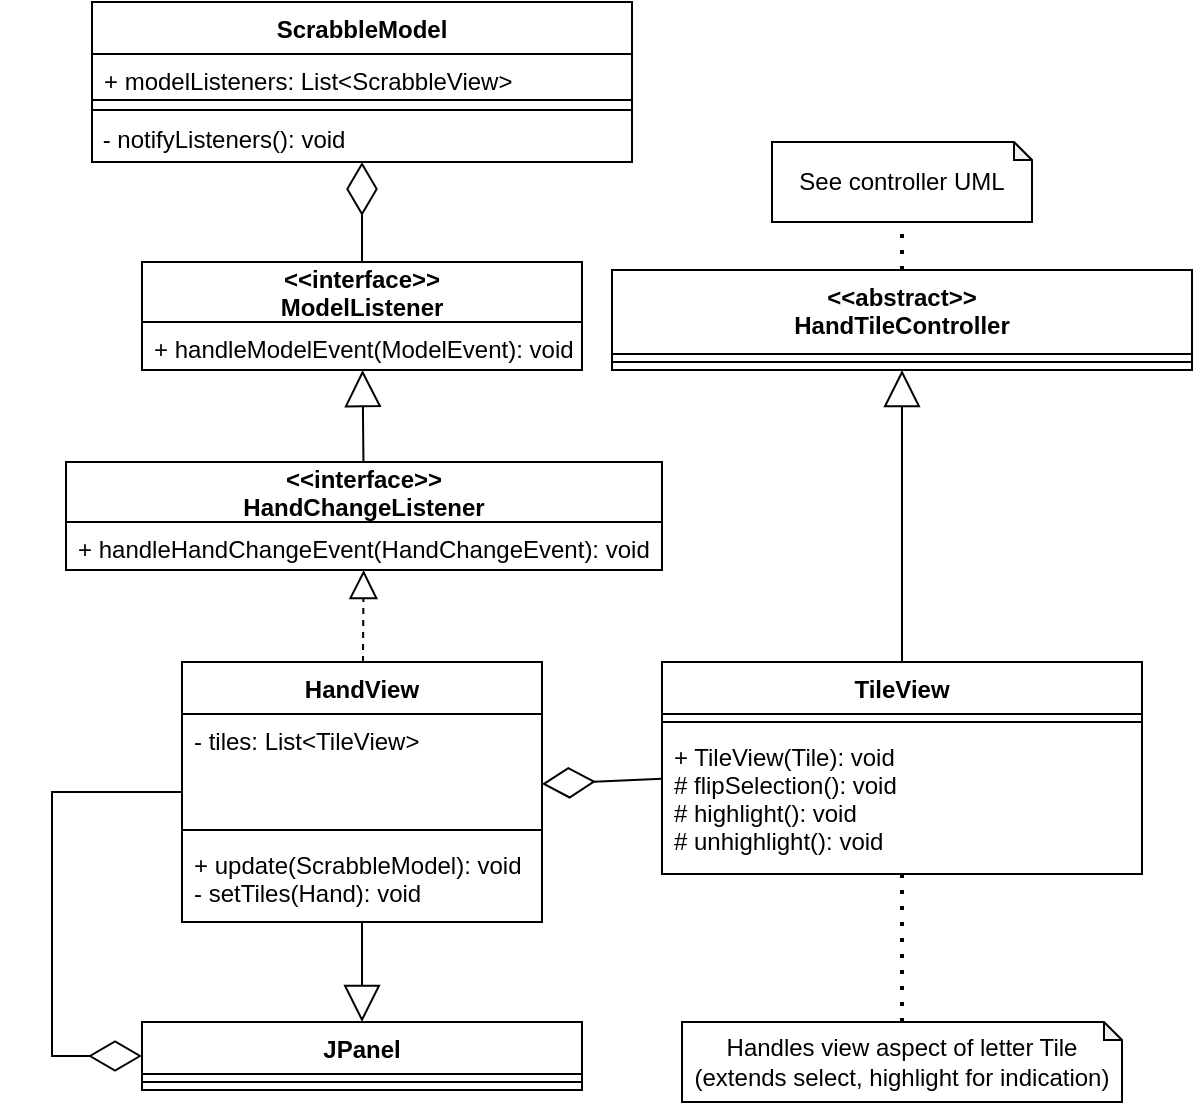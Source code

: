 <mxfile version="15.5.4" type="embed" pages="2"><diagram id="imdrc2UIk3vCbtPCmj0C" name="HandView"><mxGraphModel dx="872" dy="295" grid="1" gridSize="10" guides="1" tooltips="1" connect="1" arrows="1" fold="1" page="1" pageScale="1" pageWidth="850" pageHeight="1100" math="0" shadow="0"><root><mxCell id="0"/><mxCell id="1" parent="0"/><mxCell id="6" value="HandView" style="swimlane;fontStyle=1;align=center;verticalAlign=top;childLayout=stackLayout;horizontal=1;startSize=26;horizontalStack=0;resizeParent=1;resizeParentMax=0;resizeLast=0;collapsible=1;marginBottom=0;" parent="1" vertex="1"><mxGeometry x="335" y="510" width="180" height="130" as="geometry"/></mxCell><mxCell id="10" value="- tiles: List&lt;TileView&gt;&#10;" style="text;strokeColor=none;fillColor=none;align=left;verticalAlign=top;spacingLeft=4;spacingRight=4;overflow=hidden;rotatable=0;points=[[0,0.5],[1,0.5]];portConstraint=eastwest;" parent="6" vertex="1"><mxGeometry y="26" width="180" height="54" as="geometry"/></mxCell><mxCell id="8" value="" style="line;strokeWidth=1;fillColor=none;align=left;verticalAlign=middle;spacingTop=-1;spacingLeft=3;spacingRight=3;rotatable=0;labelPosition=right;points=[];portConstraint=eastwest;" parent="6" vertex="1"><mxGeometry y="80" width="180" height="8" as="geometry"/></mxCell><mxCell id="9" value="+ update(ScrabbleModel): void&#10;- setTiles(Hand): void" style="text;strokeColor=none;fillColor=none;align=left;verticalAlign=top;spacingLeft=4;spacingRight=4;overflow=hidden;rotatable=0;points=[[0,0.5],[1,0.5]];portConstraint=eastwest;" parent="6" vertex="1"><mxGeometry y="88" width="180" height="42" as="geometry"/></mxCell><mxCell id="15" value="&lt;&lt;interface&gt;&gt;&#10;ModelListener" style="swimlane;fontStyle=1;childLayout=stackLayout;horizontal=1;startSize=30;fillColor=none;horizontalStack=0;resizeParent=1;resizeParentMax=0;resizeLast=0;collapsible=1;marginBottom=0;" parent="1" vertex="1"><mxGeometry x="315" y="310" width="220" height="54" as="geometry"/></mxCell><mxCell id="17" value="+ handleModelEvent(ModelEvent): void" style="text;strokeColor=none;fillColor=none;align=left;verticalAlign=top;spacingLeft=4;spacingRight=4;overflow=hidden;rotatable=0;points=[[0,0.5],[1,0.5]];portConstraint=eastwest;fontStyle=0" parent="15" vertex="1"><mxGeometry y="30" width="220" height="24" as="geometry"/></mxCell><mxCell id="21" value="ScrabbleModel" style="swimlane;fontStyle=1;align=center;verticalAlign=top;childLayout=stackLayout;horizontal=1;startSize=26;horizontalStack=0;resizeParent=1;resizeParentMax=0;resizeLast=0;collapsible=1;marginBottom=0;" parent="1" vertex="1"><mxGeometry x="290" y="180" width="270" height="80" as="geometry"/></mxCell><mxCell id="23" value="+ modelListeners: List&lt;ScrabbleView&gt;" style="text;strokeColor=none;fillColor=none;align=left;verticalAlign=top;spacingLeft=4;spacingRight=4;overflow=hidden;rotatable=0;points=[[0,0.5],[1,0.5]];portConstraint=eastwest;" parent="21" vertex="1"><mxGeometry y="26" width="270" height="22" as="geometry"/></mxCell><mxCell id="22" value="" style="line;strokeWidth=1;fillColor=none;align=left;verticalAlign=middle;spacingTop=-1;spacingLeft=3;spacingRight=3;rotatable=0;labelPosition=right;points=[];portConstraint=eastwest;" parent="21" vertex="1"><mxGeometry y="48" width="270" height="2" as="geometry"/></mxCell><mxCell id="24" value="" style="line;strokeWidth=1;fillColor=none;align=left;verticalAlign=middle;spacingTop=-1;spacingLeft=3;spacingRight=3;rotatable=0;labelPosition=right;points=[];portConstraint=eastwest;" parent="21" vertex="1"><mxGeometry y="50" width="270" height="8" as="geometry"/></mxCell><mxCell id="25" value="&lt;span&gt;&amp;nbsp;-&amp;nbsp;&lt;/span&gt;notifyListeners&lt;span&gt;(): void&lt;br&gt;&lt;/span&gt;" style="text;html=1;strokeColor=none;fillColor=none;align=left;verticalAlign=middle;whiteSpace=wrap;rounded=0;" parent="21" vertex="1"><mxGeometry y="58" width="270" height="22" as="geometry"/></mxCell><mxCell id="26" value="" style="endArrow=diamondThin;endFill=0;endSize=24;html=1;rounded=0;" parent="1" source="15" target="21" edge="1"><mxGeometry width="160" relative="1" as="geometry"><mxPoint x="160" y="140" as="sourcePoint"/><mxPoint x="320" y="140" as="targetPoint"/></mxGeometry></mxCell><mxCell id="27" value="TileView" style="swimlane;fontStyle=1;align=center;verticalAlign=top;childLayout=stackLayout;horizontal=1;startSize=26;horizontalStack=0;resizeParent=1;resizeParentMax=0;resizeLast=0;collapsible=1;marginBottom=0;" parent="1" vertex="1"><mxGeometry x="575" y="510" width="240" height="106" as="geometry"/></mxCell><mxCell id="29" value="" style="line;strokeWidth=1;fillColor=none;align=left;verticalAlign=middle;spacingTop=-1;spacingLeft=3;spacingRight=3;rotatable=0;labelPosition=right;points=[];portConstraint=eastwest;" parent="27" vertex="1"><mxGeometry y="26" width="240" height="8" as="geometry"/></mxCell><mxCell id="48" value="+ TileView(Tile): void&#10;# flipSelection(): void&#10;# highlight(): void&#10;# unhighlight(): void" style="text;strokeColor=none;fillColor=none;align=left;verticalAlign=top;spacingLeft=4;spacingRight=4;overflow=hidden;rotatable=0;points=[[0,0.5],[1,0.5]];portConstraint=eastwest;spacingBottom=-1;" parent="27" vertex="1"><mxGeometry y="34" width="240" height="72" as="geometry"/></mxCell><mxCell id="41" value="" style="endArrow=block;endSize=16;endFill=0;html=1;rounded=0;" parent="1" source="27" target="gvYKq0j118C98wlQxHkf-58" edge="1"><mxGeometry width="160" relative="1" as="geometry"><mxPoint x="415" y="134" as="sourcePoint"/><mxPoint x="705" y="98" as="targetPoint"/></mxGeometry></mxCell><mxCell id="43" value="" style="endArrow=diamondThin;endFill=0;endSize=24;html=1;rounded=0;" parent="1" source="27" target="6" edge="1"><mxGeometry width="160" relative="1" as="geometry"><mxPoint x="340" y="149.52" as="sourcePoint"/><mxPoint x="290" y="150.92" as="targetPoint"/></mxGeometry></mxCell><mxCell id="44" value="" style="endArrow=block;dashed=1;endFill=0;endSize=12;html=1;rounded=0;" parent="1" source="6" target="86ChZG9F9VQaobxcDGxL-67" edge="1"><mxGeometry width="160" relative="1" as="geometry"><mxPoint x="400" y="250" as="sourcePoint"/><mxPoint x="420" y="430" as="targetPoint"/></mxGeometry></mxCell><mxCell id="gvYKq0j118C98wlQxHkf-58" value="&lt;&lt;abstract&gt;&gt;&#10;HandTileController" style="swimlane;fontStyle=1;align=center;verticalAlign=top;childLayout=stackLayout;horizontal=1;startSize=42;horizontalStack=0;resizeParent=1;resizeParentMax=0;resizeLast=0;collapsible=1;marginBottom=0;" parent="1" vertex="1"><mxGeometry x="550" y="314" width="290" height="50" as="geometry"/></mxCell><mxCell id="gvYKq0j118C98wlQxHkf-60" value="" style="line;strokeWidth=1;fillColor=none;align=left;verticalAlign=middle;spacingTop=-1;spacingLeft=3;spacingRight=3;rotatable=0;labelPosition=right;points=[];portConstraint=eastwest;" parent="gvYKq0j118C98wlQxHkf-58" vertex="1"><mxGeometry y="42" width="290" height="8" as="geometry"/></mxCell><mxCell id="62" value="" style="endArrow=none;dashed=1;html=1;dashPattern=1 3;strokeWidth=2;rounded=0;" parent="1" source="gvYKq0j118C98wlQxHkf-58" target="64" edge="1"><mxGeometry width="50" height="50" relative="1" as="geometry"><mxPoint x="415" y="254" as="sourcePoint"/><mxPoint x="689.673" y="284" as="targetPoint"/></mxGeometry></mxCell><mxCell id="64" value="See controller UML" style="shape=note;whiteSpace=wrap;html=1;backgroundOutline=1;darkOpacity=0.05;size=9;" parent="1" vertex="1"><mxGeometry x="630" y="250" width="130" height="40" as="geometry"/></mxCell><mxCell id="65" value="Handles view aspect of letter Tile (extends select, highlight for indication)" style="shape=note;whiteSpace=wrap;html=1;backgroundOutline=1;darkOpacity=0.05;size=9;" parent="1" vertex="1"><mxGeometry x="585" y="690" width="220" height="40" as="geometry"/></mxCell><mxCell id="67" value="" style="endArrow=none;dashed=1;html=1;dashPattern=1 3;strokeWidth=2;rounded=0;" parent="1" source="65" target="27" edge="1"><mxGeometry width="50" height="50" relative="1" as="geometry"><mxPoint x="415" y="354" as="sourcePoint"/><mxPoint x="465" y="304" as="targetPoint"/></mxGeometry></mxCell><mxCell id="86ChZG9F9VQaobxcDGxL-67" value="&lt;&lt;interface&gt;&gt;&#10;HandChangeListener" style="swimlane;fontStyle=1;childLayout=stackLayout;horizontal=1;startSize=30;fillColor=none;horizontalStack=0;resizeParent=1;resizeParentMax=0;resizeLast=0;collapsible=1;marginBottom=0;" parent="1" vertex="1"><mxGeometry x="277" y="410" width="298" height="54" as="geometry"/></mxCell><mxCell id="86ChZG9F9VQaobxcDGxL-68" value="+ handleHandChangeEvent(HandChangeEvent): void" style="text;strokeColor=none;fillColor=none;align=left;verticalAlign=top;spacingLeft=4;spacingRight=4;overflow=hidden;rotatable=0;points=[[0,0.5],[1,0.5]];portConstraint=eastwest;fontStyle=0" parent="86ChZG9F9VQaobxcDGxL-67" vertex="1"><mxGeometry y="30" width="298" height="24" as="geometry"/></mxCell><mxCell id="86ChZG9F9VQaobxcDGxL-69" value="" style="endArrow=block;endSize=16;endFill=0;html=1;rounded=0;" parent="1" source="86ChZG9F9VQaobxcDGxL-67" target="15" edge="1"><mxGeometry width="160" relative="1" as="geometry"><mxPoint x="705" y="490" as="sourcePoint"/><mxPoint x="705" y="374" as="targetPoint"/></mxGeometry></mxCell><mxCell id="ZHR1I3pd5ZIeeANlfA-7-67" value="JPanel" style="swimlane;fontStyle=1;align=center;verticalAlign=top;childLayout=stackLayout;horizontal=1;startSize=26;horizontalStack=0;resizeParent=1;resizeParentMax=0;resizeLast=0;collapsible=1;marginBottom=0;" vertex="1" parent="1"><mxGeometry x="315" y="690" width="220" height="34" as="geometry"/></mxCell><mxCell id="ZHR1I3pd5ZIeeANlfA-7-68" value="" style="line;strokeWidth=1;fillColor=none;align=left;verticalAlign=middle;spacingTop=-1;spacingLeft=3;spacingRight=3;rotatable=0;labelPosition=right;points=[];portConstraint=eastwest;" vertex="1" parent="ZHR1I3pd5ZIeeANlfA-7-67"><mxGeometry y="26" width="220" height="8" as="geometry"/></mxCell><mxCell id="ZHR1I3pd5ZIeeANlfA-7-70" value="" style="endArrow=block;endSize=16;endFill=0;html=1;rounded=0;" edge="1" parent="1" source="6" target="ZHR1I3pd5ZIeeANlfA-7-67"><mxGeometry width="160" relative="1" as="geometry"><mxPoint x="705" y="520" as="sourcePoint"/><mxPoint x="705" y="374" as="targetPoint"/></mxGeometry></mxCell><mxCell id="ZHR1I3pd5ZIeeANlfA-7-71" value="" style="endArrow=diamondThin;endFill=0;endSize=24;html=1;rounded=0;" edge="1" parent="1" source="6" target="ZHR1I3pd5ZIeeANlfA-7-67"><mxGeometry width="160" relative="1" as="geometry"><mxPoint x="585" y="573.889" as="sourcePoint"/><mxPoint x="270" y="670" as="targetPoint"/><Array as="points"><mxPoint x="270" y="575"/><mxPoint x="270" y="707"/></Array></mxGeometry></mxCell></root></mxGraphModel></diagram><diagram id="0tuj-iBOiGT-VxvOUSF6" name="HandController"><mxGraphModel dx="872" dy="295" grid="1" gridSize="10" guides="1" tooltips="1" connect="1" arrows="1" fold="1" page="1" pageScale="1" pageWidth="850" pageHeight="1100" math="0" shadow="0"><root><mxCell id="3sHDBAHJe_VRRzwY2jtt-0"/><mxCell id="3sHDBAHJe_VRRzwY2jtt-1" parent="3sHDBAHJe_VRRzwY2jtt-0"/><mxCell id="3sHDBAHJe_VRRzwY2jtt-2" value="&lt;&lt;abstract&gt;&gt;&#10;HandTileController" style="swimlane;fontStyle=1;align=center;verticalAlign=top;childLayout=stackLayout;horizontal=1;startSize=36;horizontalStack=0;resizeParent=1;resizeParentMax=0;resizeLast=0;collapsible=1;marginBottom=0;" parent="3sHDBAHJe_VRRzwY2jtt-1" vertex="1"><mxGeometry x="100" y="274" width="290" height="160" as="geometry"/></mxCell><mxCell id="3sHDBAHJe_VRRzwY2jtt-3" value="- controllerListeners: SCrontollerListener&#10;- tile: Tile" style="text;strokeColor=none;fillColor=none;align=left;verticalAlign=top;spacingLeft=4;spacingRight=4;overflow=hidden;rotatable=0;points=[[0,0.5],[1,0.5]];portConstraint=eastwest;" parent="3sHDBAHJe_VRRzwY2jtt-2" vertex="1"><mxGeometry y="36" width="290" height="34" as="geometry"/></mxCell><mxCell id="3sHDBAHJe_VRRzwY2jtt-4" value="" style="line;strokeWidth=1;fillColor=none;align=left;verticalAlign=middle;spacingTop=-1;spacingLeft=3;spacingRight=3;rotatable=0;labelPosition=right;points=[];portConstraint=eastwest;" parent="3sHDBAHJe_VRRzwY2jtt-2" vertex="1"><mxGeometry y="70" width="290" height="8" as="geometry"/></mxCell><mxCell id="3sHDBAHJe_VRRzwY2jtt-5" value="+ HandController(Letter): void&#10;+ addControllerListener(SControllerListener): void&#10;# flipSelection(): void&#10;# highlight(): void&#10;# unhighlight(): void" style="text;strokeColor=none;fillColor=none;align=left;verticalAlign=top;spacingLeft=4;spacingRight=4;overflow=hidden;rotatable=0;points=[[0,0.5],[1,0.5]];portConstraint=eastwest;" parent="3sHDBAHJe_VRRzwY2jtt-2" vertex="1"><mxGeometry y="78" width="290" height="82" as="geometry"/></mxCell><mxCell id="3sHDBAHJe_VRRzwY2jtt-6" value="&lt;&lt;abstract&gt;&gt;&#10;MouseAdapter" style="swimlane;fontStyle=1;childLayout=stackLayout;horizontal=1;startSize=30;fillColor=none;horizontalStack=0;resizeParent=1;resizeParentMax=0;resizeLast=0;collapsible=1;marginBottom=0;" parent="3sHDBAHJe_VRRzwY2jtt-1" vertex="1"><mxGeometry x="560" y="60" width="180" height="80" as="geometry"/></mxCell><mxCell id="3sHDBAHJe_VRRzwY2jtt-7" value="+ mouseClicked(MouseEvent)&#10;+ mouseExited(MouseEvent)&#10;+ mouseEntered(MouseEvent)" style="text;strokeColor=none;fillColor=none;align=left;verticalAlign=top;spacingLeft=4;spacingRight=4;overflow=hidden;rotatable=0;points=[[0,0.5],[1,0.5]];portConstraint=eastwest;fontStyle=0" parent="3sHDBAHJe_VRRzwY2jtt-6" vertex="1"><mxGeometry y="30" width="180" height="50" as="geometry"/></mxCell><mxCell id="3sHDBAHJe_VRRzwY2jtt-9" value="&lt;&lt;interface&gt;&gt;&#10;SController" style="swimlane;fontStyle=1;childLayout=stackLayout;horizontal=1;startSize=30;fillColor=none;horizontalStack=0;resizeParent=1;resizeParentMax=0;resizeLast=0;collapsible=1;marginBottom=0;" parent="3sHDBAHJe_VRRzwY2jtt-1" vertex="1"><mxGeometry x="510" y="334" width="290" height="70" as="geometry"/></mxCell><mxCell id="3sHDBAHJe_VRRzwY2jtt-10" value="+ addControllerListener(SControllerListener): void&#10;+ notifyControllerListeners(): void" style="text;strokeColor=none;fillColor=none;align=left;verticalAlign=top;spacingLeft=4;spacingRight=4;overflow=hidden;rotatable=0;points=[[0,0.5],[1,0.5]];portConstraint=eastwest;fontStyle=0" parent="3sHDBAHJe_VRRzwY2jtt-9" vertex="1"><mxGeometry y="30" width="290" height="40" as="geometry"/></mxCell><mxCell id="3sHDBAHJe_VRRzwY2jtt-11" value="" style="endArrow=block;dashed=1;endFill=0;endSize=12;html=1;rounded=0;" parent="3sHDBAHJe_VRRzwY2jtt-1" source="3sHDBAHJe_VRRzwY2jtt-2" target="3sHDBAHJe_VRRzwY2jtt-9" edge="1"><mxGeometry width="160" relative="1" as="geometry"><mxPoint x="400" y="299.565" as="sourcePoint"/><mxPoint x="245" y="230" as="targetPoint"/></mxGeometry></mxCell><mxCell id="3sHDBAHJe_VRRzwY2jtt-12" value="Flip selection notifiescontrol listeners;" style="shape=note;whiteSpace=wrap;html=1;backgroundOutline=1;darkOpacity=0.05;size=14;" parent="3sHDBAHJe_VRRzwY2jtt-1" vertex="1"><mxGeometry x="490" y="480" width="230" height="50" as="geometry"/></mxCell><mxCell id="3sHDBAHJe_VRRzwY2jtt-13" value="" style="endArrow=none;dashed=1;html=1;dashPattern=1 3;strokeWidth=2;rounded=0;" parent="3sHDBAHJe_VRRzwY2jtt-1" source="3sHDBAHJe_VRRzwY2jtt-12" target="3sHDBAHJe_VRRzwY2jtt-2" edge="1"><mxGeometry width="50" height="50" relative="1" as="geometry"><mxPoint x="685" y="290" as="sourcePoint"/><mxPoint x="685" y="270" as="targetPoint"/></mxGeometry></mxCell><mxCell id="fIHrrHM93_3xflL22wo_-0" value="MouseHandler" style="swimlane;fontStyle=1;align=center;verticalAlign=top;childLayout=stackLayout;horizontal=1;startSize=26;horizontalStack=0;resizeParent=1;resizeParentMax=0;resizeLast=0;collapsible=1;marginBottom=0;" parent="3sHDBAHJe_VRRzwY2jtt-1" vertex="1"><mxGeometry x="540" y="190" width="220" height="96" as="geometry"/></mxCell><mxCell id="fIHrrHM93_3xflL22wo_-2" value="" style="line;strokeWidth=1;fillColor=none;align=left;verticalAlign=middle;spacingTop=-1;spacingLeft=3;spacingRight=3;rotatable=0;labelPosition=right;points=[];portConstraint=eastwest;" parent="fIHrrHM93_3xflL22wo_-0" vertex="1"><mxGeometry y="26" width="220" height="8" as="geometry"/></mxCell><mxCell id="fIHrrHM93_3xflL22wo_-3" value="+ MouseHandler(): void&#10;+ mouseClicked(MouseEvent): void&#10;+ mouseExited(MouseEvent): void&#10;+ mouseEntered(MouseEvent): void&#10;" style="text;strokeColor=none;fillColor=none;align=left;verticalAlign=top;spacingLeft=4;spacingRight=4;overflow=hidden;rotatable=0;points=[[0,0.5],[1,0.5]];portConstraint=eastwest;" parent="fIHrrHM93_3xflL22wo_-0" vertex="1"><mxGeometry y="34" width="220" height="62" as="geometry"/></mxCell><mxCell id="fIHrrHM93_3xflL22wo_-4" value="JPanel" style="swimlane;fontStyle=1;align=center;verticalAlign=top;childLayout=stackLayout;horizontal=1;startSize=26;horizontalStack=0;resizeParent=1;resizeParentMax=0;resizeLast=0;collapsible=1;marginBottom=0;" parent="3sHDBAHJe_VRRzwY2jtt-1" vertex="1"><mxGeometry x="135" y="120" width="220" height="60" as="geometry"/></mxCell><mxCell id="fIHrrHM93_3xflL22wo_-6" value="" style="line;strokeWidth=1;fillColor=none;align=left;verticalAlign=middle;spacingTop=-1;spacingLeft=3;spacingRight=3;rotatable=0;labelPosition=right;points=[];portConstraint=eastwest;" parent="fIHrrHM93_3xflL22wo_-4" vertex="1"><mxGeometry y="26" width="220" height="8" as="geometry"/></mxCell><mxCell id="fIHrrHM93_3xflL22wo_-8" value="+ addMouseListener(): void" style="text;strokeColor=none;fillColor=none;align=left;verticalAlign=top;spacingLeft=4;spacingRight=4;overflow=hidden;rotatable=0;points=[[0,0.5],[1,0.5]];portConstraint=eastwest;" parent="fIHrrHM93_3xflL22wo_-4" vertex="1"><mxGeometry y="34" width="220" height="26" as="geometry"/></mxCell><mxCell id="fIHrrHM93_3xflL22wo_-10" value="" style="endArrow=open;startArrow=circlePlus;endFill=0;startFill=0;endSize=8;html=1;rounded=0;" parent="3sHDBAHJe_VRRzwY2jtt-1" source="3sHDBAHJe_VRRzwY2jtt-2" target="fIHrrHM93_3xflL22wo_-0" edge="1"><mxGeometry width="160" relative="1" as="geometry"><mxPoint x="370" y="310" as="sourcePoint"/><mxPoint x="490" y="180" as="targetPoint"/></mxGeometry></mxCell><mxCell id="fIHrrHM93_3xflL22wo_-11" value="" style="endArrow=block;endSize=16;endFill=0;html=1;rounded=0;" parent="3sHDBAHJe_VRRzwY2jtt-1" source="3sHDBAHJe_VRRzwY2jtt-2" target="fIHrrHM93_3xflL22wo_-4" edge="1"><mxGeometry width="160" relative="1" as="geometry"><mxPoint x="370" y="310" as="sourcePoint"/><mxPoint x="530" y="310" as="targetPoint"/></mxGeometry></mxCell><mxCell id="GtpeZxUbgAzMBP2RoYqJ-0" value="" style="endArrow=block;endSize=16;endFill=0;html=1;rounded=0;" parent="3sHDBAHJe_VRRzwY2jtt-1" source="fIHrrHM93_3xflL22wo_-0" target="3sHDBAHJe_VRRzwY2jtt-6" edge="1"><mxGeometry width="160" relative="1" as="geometry"><mxPoint x="255" y="284" as="sourcePoint"/><mxPoint x="255" y="190" as="targetPoint"/></mxGeometry></mxCell></root></mxGraphModel></diagram></mxfile>